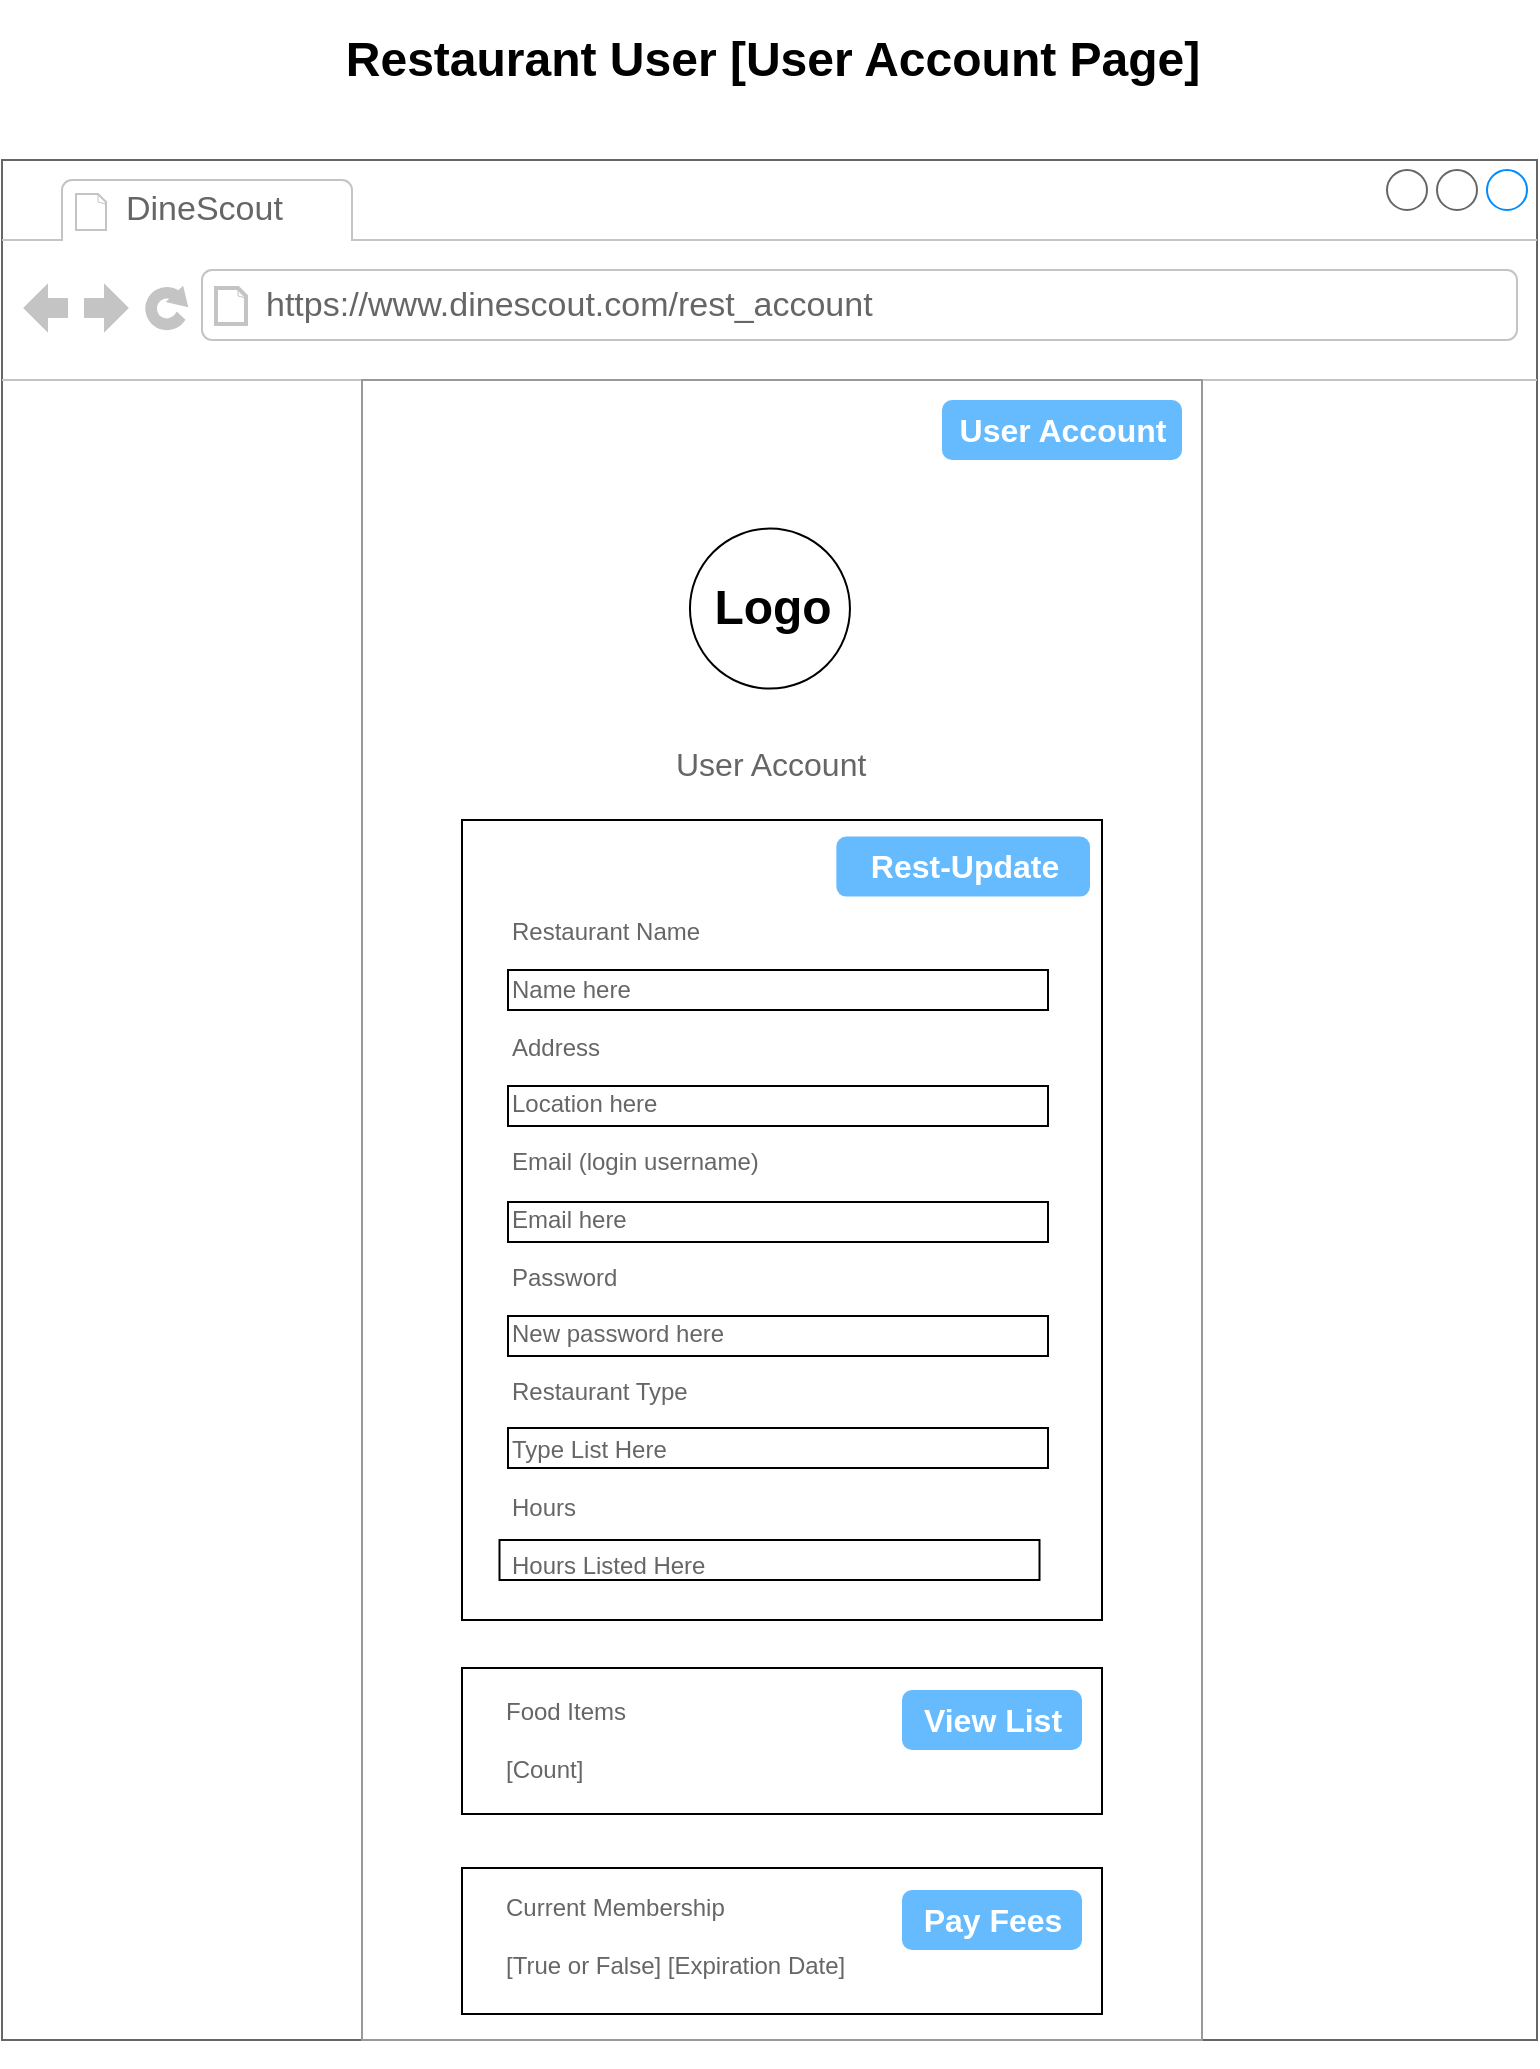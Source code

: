 <mxfile version="24.8.0">
  <diagram name="Page-1" id="w5lIHnZK77a8yhrqPxab">
    <mxGraphModel dx="1498" dy="1097" grid="1" gridSize="10" guides="1" tooltips="1" connect="1" arrows="1" fold="1" page="1" pageScale="1" pageWidth="850" pageHeight="1100" math="0" shadow="0">
      <root>
        <mxCell id="0" />
        <mxCell id="1" parent="0" />
        <mxCell id="3R2I6MUwIysTPf9Kqypu-1" value="" style="strokeWidth=1;shadow=0;dashed=0;align=center;html=1;shape=mxgraph.mockup.containers.browserWindow;rSize=0;strokeColor=#666666;strokeColor2=#008cff;strokeColor3=#c4c4c4;mainText=,;recursiveResize=0;" vertex="1" parent="1">
          <mxGeometry x="40" y="120" width="767.5" height="940" as="geometry" />
        </mxCell>
        <mxCell id="3R2I6MUwIysTPf9Kqypu-2" value="DineScout" style="strokeWidth=1;shadow=0;dashed=0;align=center;html=1;shape=mxgraph.mockup.containers.anchor;fontSize=17;fontColor=#666666;align=left;whiteSpace=wrap;" vertex="1" parent="3R2I6MUwIysTPf9Kqypu-1">
          <mxGeometry x="60" y="12" width="110" height="26" as="geometry" />
        </mxCell>
        <mxCell id="3R2I6MUwIysTPf9Kqypu-3" value="https://www.dinescout.com/rest_account" style="strokeWidth=1;shadow=0;dashed=0;align=center;html=1;shape=mxgraph.mockup.containers.anchor;rSize=0;fontSize=17;fontColor=#666666;align=left;" vertex="1" parent="3R2I6MUwIysTPf9Kqypu-1">
          <mxGeometry x="130" y="60" width="250" height="26" as="geometry" />
        </mxCell>
        <mxCell id="3R2I6MUwIysTPf9Kqypu-4" value="" style="strokeWidth=1;shadow=0;dashed=0;align=center;html=1;shape=mxgraph.mockup.forms.rrect;rSize=0;strokeColor=#999999;fillColor=#ffffff;" vertex="1" parent="3R2I6MUwIysTPf9Kqypu-1">
          <mxGeometry x="180" y="110" width="420" height="830" as="geometry" />
        </mxCell>
        <mxCell id="3R2I6MUwIysTPf9Kqypu-5" value="" style="rounded=0;whiteSpace=wrap;html=1;" vertex="1" parent="3R2I6MUwIysTPf9Kqypu-4">
          <mxGeometry x="50" y="220" width="320" height="400" as="geometry" />
        </mxCell>
        <mxCell id="3R2I6MUwIysTPf9Kqypu-6" value="" style="ellipse;whiteSpace=wrap;html=1;aspect=fixed;" vertex="1" parent="3R2I6MUwIysTPf9Kqypu-4">
          <mxGeometry x="163.98" y="74.303" width="80" height="80" as="geometry" />
        </mxCell>
        <mxCell id="3R2I6MUwIysTPf9Kqypu-7" value="Logo" style="text;strokeColor=none;fillColor=none;html=1;fontSize=24;fontStyle=1;verticalAlign=middle;align=center;" vertex="1" parent="3R2I6MUwIysTPf9Kqypu-4">
          <mxGeometry x="100" y="91.61" width="210" height="45.39" as="geometry" />
        </mxCell>
        <mxCell id="3R2I6MUwIysTPf9Kqypu-8" value="" style="strokeWidth=1;shadow=0;dashed=0;align=center;html=1;shape=mxgraph.mockup.forms.anchor;fontSize=12;fontColor=#666666;align=left;resizeWidth=1;spacingLeft=0;" vertex="1" parent="3R2I6MUwIysTPf9Kqypu-4">
          <mxGeometry x="164.5" y="687" width="115" height="20" as="geometry" />
        </mxCell>
        <mxCell id="3R2I6MUwIysTPf9Kqypu-9" value="" style="strokeWidth=1;shadow=0;dashed=0;align=center;html=1;shape=mxgraph.mockup.forms.anchor;fontSize=12;fontColor=#666666;align=left;resizeWidth=1;spacingLeft=0;" vertex="1" parent="3R2I6MUwIysTPf9Kqypu-4">
          <mxGeometry x="159" y="472" width="210" height="130" as="geometry" />
        </mxCell>
        <mxCell id="3R2I6MUwIysTPf9Kqypu-10" value="" style="rounded=0;whiteSpace=wrap;html=1;" vertex="1" parent="3R2I6MUwIysTPf9Kqypu-4">
          <mxGeometry x="50" y="644" width="320" height="73" as="geometry" />
        </mxCell>
        <mxCell id="3R2I6MUwIysTPf9Kqypu-11" value="&lt;div&gt;Food Items&lt;/div&gt;&lt;div&gt;&lt;br&gt;&lt;/div&gt;&lt;div&gt;[Count]&lt;/div&gt;" style="strokeWidth=1;shadow=0;dashed=0;align=center;html=1;shape=mxgraph.mockup.forms.anchor;fontSize=12;fontColor=#666666;align=left;resizeWidth=1;spacingLeft=0;" vertex="1" parent="3R2I6MUwIysTPf9Kqypu-4">
          <mxGeometry x="69.5" y="615" width="210" height="130" as="geometry" />
        </mxCell>
        <mxCell id="3R2I6MUwIysTPf9Kqypu-12" value="View List" style="strokeWidth=1;shadow=0;dashed=0;align=center;html=1;shape=mxgraph.mockup.forms.rrect;rSize=5;strokeColor=none;fontColor=#ffffff;fillColor=#66bbff;fontSize=16;fontStyle=1;" vertex="1" parent="3R2I6MUwIysTPf9Kqypu-4">
          <mxGeometry x="270" y="655" width="90" height="30" as="geometry" />
        </mxCell>
        <mxCell id="3R2I6MUwIysTPf9Kqypu-13" value="" style="rounded=0;whiteSpace=wrap;html=1;" vertex="1" parent="3R2I6MUwIysTPf9Kqypu-4">
          <mxGeometry x="50" y="744" width="320" height="73" as="geometry" />
        </mxCell>
        <mxCell id="3R2I6MUwIysTPf9Kqypu-14" value="&lt;div&gt;Current Membership&lt;/div&gt;&lt;div&gt;&lt;br&gt;&lt;/div&gt;&lt;div&gt;[True or False] [Expiration Date]&lt;/div&gt;" style="strokeWidth=1;shadow=0;dashed=0;align=center;html=1;shape=mxgraph.mockup.forms.anchor;fontSize=12;fontColor=#666666;align=left;resizeWidth=1;spacingLeft=0;" vertex="1" parent="3R2I6MUwIysTPf9Kqypu-4">
          <mxGeometry x="69.5" y="713" width="210" height="130" as="geometry" />
        </mxCell>
        <mxCell id="3R2I6MUwIysTPf9Kqypu-15" value="Pay Fees" style="strokeWidth=1;shadow=0;dashed=0;align=center;html=1;shape=mxgraph.mockup.forms.rrect;rSize=5;strokeColor=none;fontColor=#ffffff;fillColor=#66bbff;fontSize=16;fontStyle=1;" vertex="1" parent="3R2I6MUwIysTPf9Kqypu-4">
          <mxGeometry x="270" y="755" width="90" height="30" as="geometry" />
        </mxCell>
        <mxCell id="3R2I6MUwIysTPf9Kqypu-16" value="" style="rounded=0;whiteSpace=wrap;html=1;" vertex="1" parent="3R2I6MUwIysTPf9Kqypu-4">
          <mxGeometry x="73" y="411" width="270" height="20" as="geometry" />
        </mxCell>
        <mxCell id="3R2I6MUwIysTPf9Kqypu-17" value="" style="rounded=0;whiteSpace=wrap;html=1;" vertex="1" parent="3R2I6MUwIysTPf9Kqypu-4">
          <mxGeometry x="73" y="468" width="270" height="20" as="geometry" />
        </mxCell>
        <mxCell id="3R2I6MUwIysTPf9Kqypu-18" value="User Account" style="strokeWidth=1;shadow=0;dashed=0;align=center;html=1;shape=mxgraph.mockup.forms.rrect;rSize=5;strokeColor=none;fontColor=#ffffff;fillColor=#66bbff;fontSize=16;fontStyle=1;" vertex="1" parent="3R2I6MUwIysTPf9Kqypu-4">
          <mxGeometry x="290" y="10" width="120" height="30" as="geometry" />
        </mxCell>
        <mxCell id="3R2I6MUwIysTPf9Kqypu-19" value="Restaurant User [User Account Page]" style="text;strokeColor=none;fillColor=none;html=1;fontSize=24;fontStyle=1;verticalAlign=middle;align=center;" vertex="1" parent="1">
          <mxGeometry x="375" y="40" width="100" height="60" as="geometry" />
        </mxCell>
        <mxCell id="3R2I6MUwIysTPf9Kqypu-20" value="" style="rounded=0;whiteSpace=wrap;html=1;" vertex="1" parent="1">
          <mxGeometry x="293" y="525" width="270" height="20" as="geometry" />
        </mxCell>
        <mxCell id="3R2I6MUwIysTPf9Kqypu-21" value="Rest-Update" style="strokeWidth=1;shadow=0;dashed=0;align=center;html=1;shape=mxgraph.mockup.forms.rrect;rSize=5;strokeColor=none;fontColor=#ffffff;fillColor=#66bbff;fontSize=16;fontStyle=1;" vertex="1" parent="1">
          <mxGeometry x="457.18" y="458.3" width="126.82" height="30" as="geometry" />
        </mxCell>
        <mxCell id="3R2I6MUwIysTPf9Kqypu-22" value="&lt;span style=&quot;font-size: 16px;&quot;&gt;User Account&lt;/span&gt;" style="strokeWidth=1;shadow=0;dashed=0;align=center;html=1;shape=mxgraph.mockup.forms.anchor;fontSize=12;fontColor=#666666;align=left;resizeWidth=1;spacingLeft=0;" vertex="1" parent="1">
          <mxGeometry x="375" y="357" width="210" height="130" as="geometry" />
        </mxCell>
        <mxCell id="3R2I6MUwIysTPf9Kqypu-23" value="" style="rounded=0;whiteSpace=wrap;html=1;" vertex="1" parent="1">
          <mxGeometry x="293" y="583" width="270" height="20" as="geometry" />
        </mxCell>
        <mxCell id="3R2I6MUwIysTPf9Kqypu-27" value="" style="rounded=0;whiteSpace=wrap;html=1;" vertex="1" parent="1">
          <mxGeometry x="293" y="754" width="270" height="20" as="geometry" />
        </mxCell>
        <mxCell id="3R2I6MUwIysTPf9Kqypu-28" value="" style="rounded=0;whiteSpace=wrap;html=1;" vertex="1" parent="1">
          <mxGeometry x="288.75" y="810" width="270" height="20" as="geometry" />
        </mxCell>
        <mxCell id="3R2I6MUwIysTPf9Kqypu-24" value="Restaurant Name&lt;div&gt;&lt;br&gt;&lt;/div&gt;&lt;div&gt;Name here&lt;br&gt;&lt;div&gt;&lt;br&gt;&lt;/div&gt;&lt;div&gt;Address&lt;/div&gt;&lt;div&gt;&lt;br&gt;&lt;/div&gt;&lt;div&gt;Location here&lt;/div&gt;&lt;div&gt;&lt;br&gt;&lt;/div&gt;&lt;div&gt;Email (login username)&lt;/div&gt;&lt;div&gt;&lt;br&gt;&lt;/div&gt;&lt;div&gt;Email here&lt;/div&gt;&lt;div&gt;&lt;br&gt;&lt;/div&gt;&lt;div&gt;Password&lt;/div&gt;&lt;/div&gt;&lt;div&gt;&lt;br&gt;&lt;/div&gt;&lt;div&gt;New password here&lt;/div&gt;&lt;div&gt;&lt;br&gt;&lt;/div&gt;&lt;div&gt;Restaurant Type&lt;/div&gt;&lt;div&gt;&lt;br&gt;&lt;/div&gt;&lt;div&gt;Type List Here&lt;/div&gt;&lt;div&gt;&lt;br&gt;&lt;/div&gt;&lt;div&gt;Hours&lt;/div&gt;&lt;div&gt;&lt;br&gt;&lt;/div&gt;&lt;div&gt;Hours Listed Here&lt;/div&gt;" style="strokeWidth=1;shadow=0;dashed=0;align=center;html=1;shape=mxgraph.mockup.forms.anchor;fontSize=12;fontColor=#666666;align=left;resizeWidth=1;spacingLeft=0;" vertex="1" parent="1">
          <mxGeometry x="293" y="599" width="210" height="130" as="geometry" />
        </mxCell>
      </root>
    </mxGraphModel>
  </diagram>
</mxfile>
